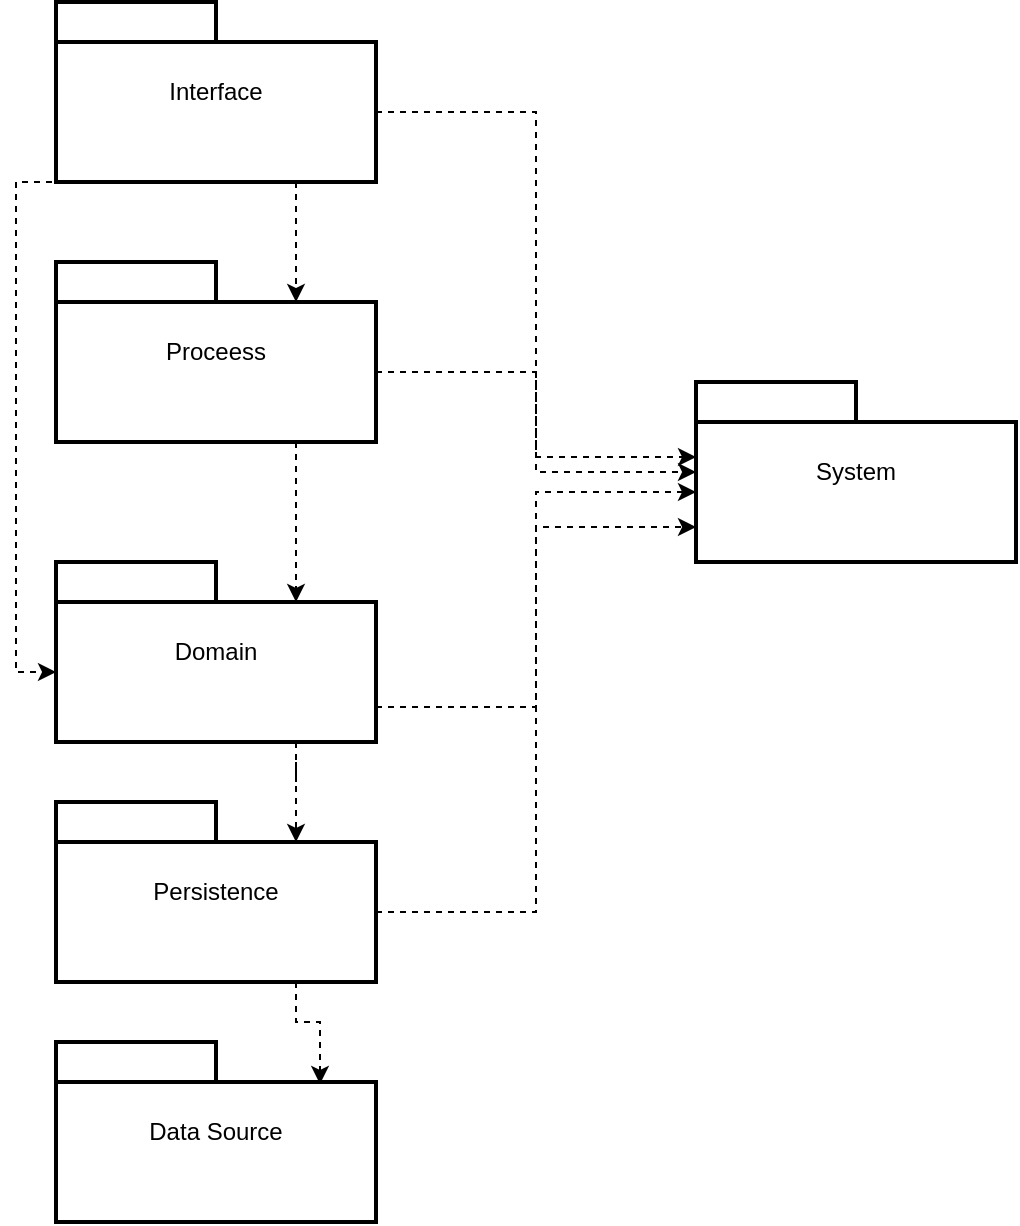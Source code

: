 <mxGraphModel dx="1252" dy="898" grid="1" gridSize="10" guides="1" tooltips="1" connect="1" arrows="1" fold="1" page="1" pageScale="1" pageWidth="850" pageHeight="1100" math="0" shadow="0"><root><mxCell id="0"/><mxCell id="1" parent="0"/><mxCell id="9dJ39BR00w0dIH7LPHV4-7" style="edgeStyle=orthogonalEdgeStyle;rounded=0;orthogonalLoop=1;jettySize=auto;html=1;exitX=0;exitY=0;exitDx=160;exitDy=55;exitPerimeter=0;entryX=0;entryY=0;entryDx=0;entryDy=37.5;entryPerimeter=0;dashed=1;" parent="1" source="9dJ39BR00w0dIH7LPHV4-1" target="9dJ39BR00w0dIH7LPHV4-6" edge="1"><mxGeometry relative="1" as="geometry"/></mxCell><mxCell id="9dJ39BR00w0dIH7LPHV4-11" style="edgeStyle=orthogonalEdgeStyle;rounded=0;orthogonalLoop=1;jettySize=auto;html=1;exitX=0.75;exitY=1;exitDx=0;exitDy=0;exitPerimeter=0;entryX=0;entryY=0;entryDx=120;entryDy=20;entryPerimeter=0;dashed=1;" parent="1" source="9dJ39BR00w0dIH7LPHV4-1" target="9dJ39BR00w0dIH7LPHV4-2" edge="1"><mxGeometry relative="1" as="geometry"/></mxCell><mxCell id="9dJ39BR00w0dIH7LPHV4-16" style="edgeStyle=orthogonalEdgeStyle;rounded=0;orthogonalLoop=1;jettySize=auto;html=1;exitX=0.25;exitY=1;exitDx=0;exitDy=0;exitPerimeter=0;entryX=0;entryY=0;entryDx=0;entryDy=55;entryPerimeter=0;dashed=1;" parent="1" source="9dJ39BR00w0dIH7LPHV4-1" target="9dJ39BR00w0dIH7LPHV4-3" edge="1"><mxGeometry relative="1" as="geometry"><Array as="points"><mxPoint x="140" y="180"/><mxPoint x="140" y="425"/></Array></mxGeometry></mxCell><mxCell id="9dJ39BR00w0dIH7LPHV4-1" value="Interface " style="shape=folder;tabWidth=80;tabHeight=20;tabPosition=left;strokeWidth=2;html=1;whiteSpace=wrap;align=center;" parent="1" vertex="1"><mxGeometry x="160" y="90" width="160" height="90" as="geometry"/></mxCell><mxCell id="9dJ39BR00w0dIH7LPHV4-8" style="edgeStyle=orthogonalEdgeStyle;rounded=0;orthogonalLoop=1;jettySize=auto;html=1;exitX=0;exitY=0;exitDx=160;exitDy=55;exitPerimeter=0;dashed=1;" parent="1" source="9dJ39BR00w0dIH7LPHV4-2" target="9dJ39BR00w0dIH7LPHV4-6" edge="1"><mxGeometry relative="1" as="geometry"/></mxCell><mxCell id="9dJ39BR00w0dIH7LPHV4-12" style="edgeStyle=orthogonalEdgeStyle;rounded=0;orthogonalLoop=1;jettySize=auto;html=1;exitX=0.75;exitY=1;exitDx=0;exitDy=0;exitPerimeter=0;dashed=1;entryX=0;entryY=0;entryDx=120;entryDy=20;entryPerimeter=0;" parent="1" source="9dJ39BR00w0dIH7LPHV4-2" target="9dJ39BR00w0dIH7LPHV4-3" edge="1"><mxGeometry relative="1" as="geometry"><mxPoint x="280" y="380" as="targetPoint"/></mxGeometry></mxCell><mxCell id="9dJ39BR00w0dIH7LPHV4-2" value="Proceess" style="shape=folder;tabWidth=80;tabHeight=20;tabPosition=left;strokeWidth=2;html=1;whiteSpace=wrap;align=center;" parent="1" vertex="1"><mxGeometry x="160" y="220" width="160" height="90" as="geometry"/></mxCell><mxCell id="9dJ39BR00w0dIH7LPHV4-9" style="edgeStyle=orthogonalEdgeStyle;rounded=0;orthogonalLoop=1;jettySize=auto;html=1;exitX=0;exitY=0;exitDx=160;exitDy=72.5;exitPerimeter=0;entryX=0;entryY=0;entryDx=0;entryDy=55;entryPerimeter=0;dashed=1;" parent="1" source="9dJ39BR00w0dIH7LPHV4-3" target="9dJ39BR00w0dIH7LPHV4-6" edge="1"><mxGeometry relative="1" as="geometry"/></mxCell><mxCell id="9dJ39BR00w0dIH7LPHV4-13" style="edgeStyle=orthogonalEdgeStyle;rounded=0;orthogonalLoop=1;jettySize=auto;html=1;exitX=0.75;exitY=1;exitDx=0;exitDy=0;exitPerimeter=0;entryX=0;entryY=0;entryDx=120;entryDy=20;entryPerimeter=0;dashed=1;" parent="1" source="9dJ39BR00w0dIH7LPHV4-3" target="9dJ39BR00w0dIH7LPHV4-4" edge="1"><mxGeometry relative="1" as="geometry"/></mxCell><mxCell id="9dJ39BR00w0dIH7LPHV4-3" value="Domain " style="shape=folder;tabWidth=80;tabHeight=20;tabPosition=left;strokeWidth=2;html=1;whiteSpace=wrap;align=center;" parent="1" vertex="1"><mxGeometry x="160" y="370" width="160" height="90" as="geometry"/></mxCell><mxCell id="9dJ39BR00w0dIH7LPHV4-10" style="edgeStyle=orthogonalEdgeStyle;rounded=0;orthogonalLoop=1;jettySize=auto;html=1;exitX=0;exitY=0;exitDx=160;exitDy=55;exitPerimeter=0;entryX=0;entryY=0;entryDx=0;entryDy=72.5;entryPerimeter=0;dashed=1;" parent="1" source="9dJ39BR00w0dIH7LPHV4-4" target="9dJ39BR00w0dIH7LPHV4-6" edge="1"><mxGeometry relative="1" as="geometry"/></mxCell><mxCell id="9dJ39BR00w0dIH7LPHV4-15" style="edgeStyle=orthogonalEdgeStyle;rounded=0;orthogonalLoop=1;jettySize=auto;html=1;exitX=0.75;exitY=1;exitDx=0;exitDy=0;exitPerimeter=0;entryX=0.825;entryY=0.233;entryDx=0;entryDy=0;entryPerimeter=0;dashed=1;" parent="1" source="9dJ39BR00w0dIH7LPHV4-4" target="9dJ39BR00w0dIH7LPHV4-5" edge="1"><mxGeometry relative="1" as="geometry"/></mxCell><mxCell id="9dJ39BR00w0dIH7LPHV4-4" value="Persistence" style="shape=folder;tabWidth=80;tabHeight=20;tabPosition=left;strokeWidth=2;html=1;whiteSpace=wrap;align=center;" parent="1" vertex="1"><mxGeometry x="160" y="490" width="160" height="90" as="geometry"/></mxCell><mxCell id="9dJ39BR00w0dIH7LPHV4-5" value="Data Source" style="shape=folder;tabWidth=80;tabHeight=20;tabPosition=left;strokeWidth=2;html=1;whiteSpace=wrap;align=center;" parent="1" vertex="1"><mxGeometry x="160" y="610" width="160" height="90" as="geometry"/></mxCell><mxCell id="9dJ39BR00w0dIH7LPHV4-6" value="System" style="shape=folder;tabWidth=80;tabHeight=20;tabPosition=left;strokeWidth=2;html=1;whiteSpace=wrap;align=center;" parent="1" vertex="1"><mxGeometry x="480" y="280" width="160" height="90" as="geometry"/></mxCell></root></mxGraphModel>